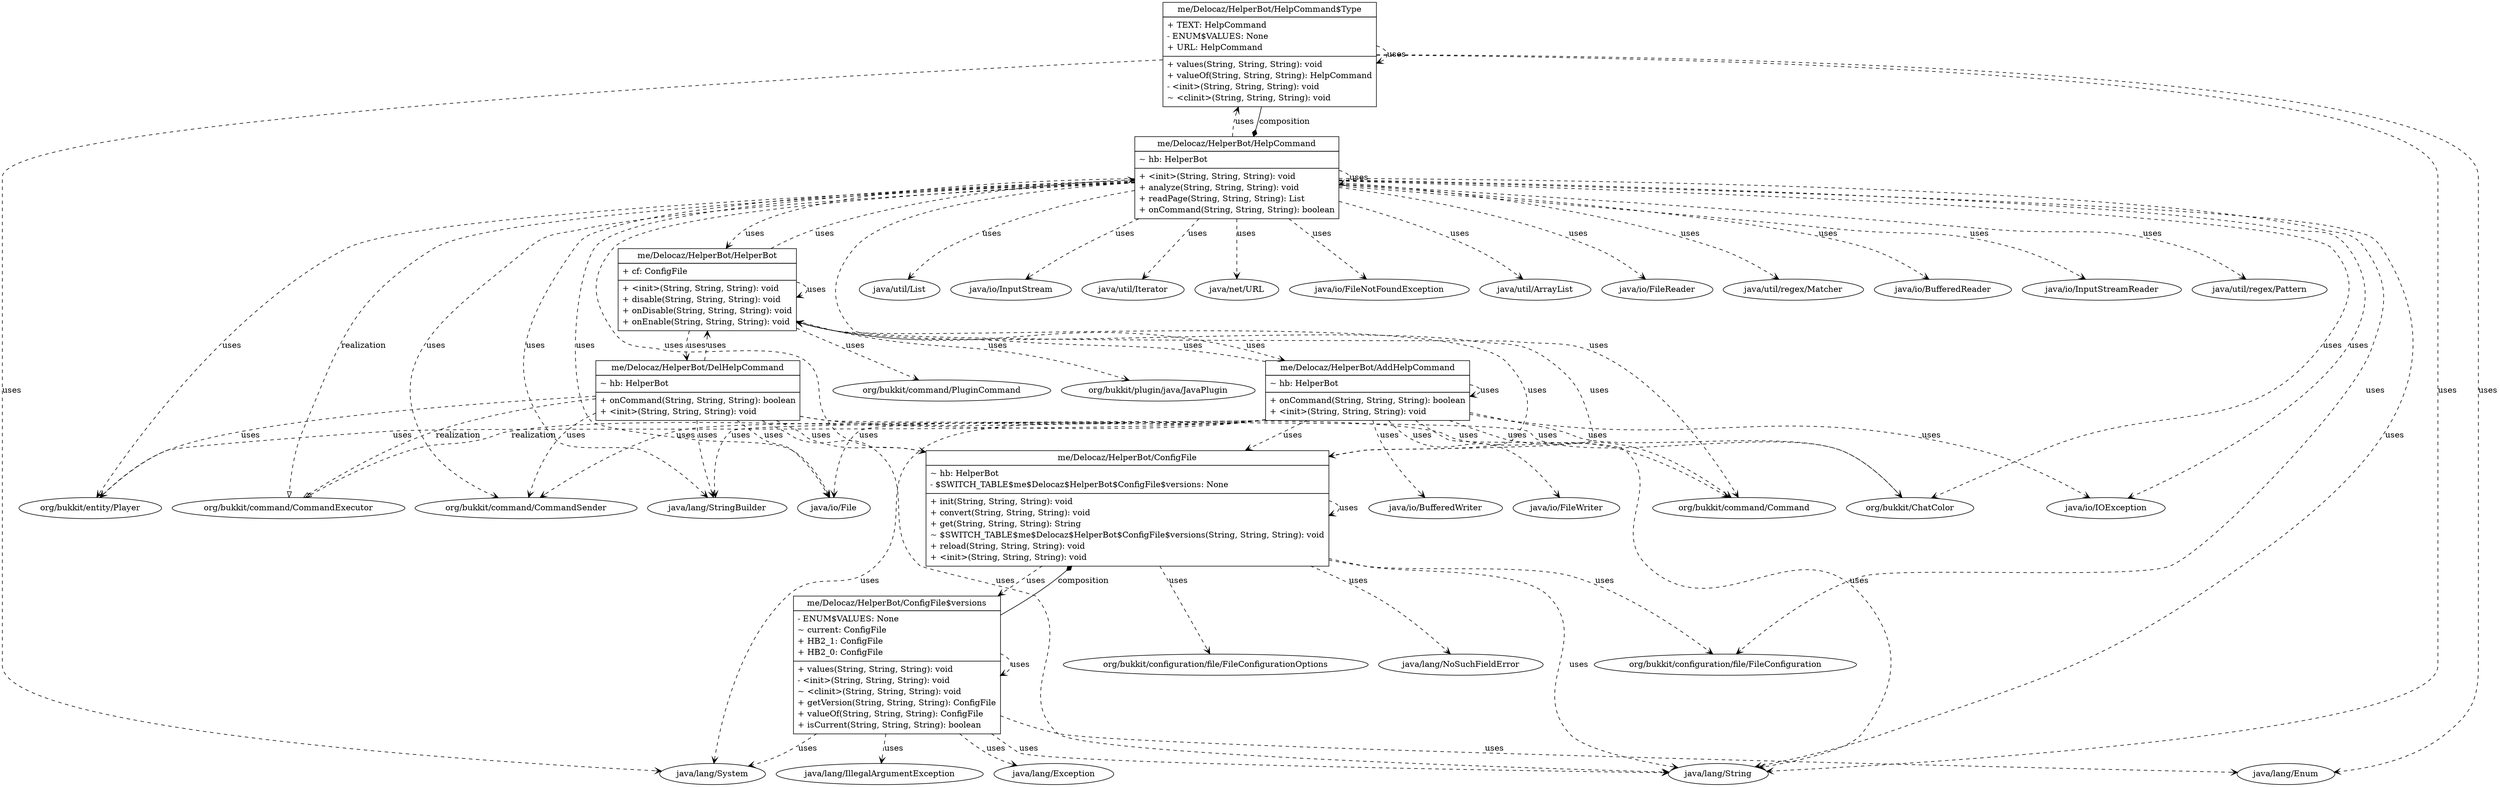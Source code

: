 digraph {
	"me/Delocaz/HelperBot/HelpCommand$Type" [label=<
<table border="0" cellborder="1" cellspacing="0" cellpadding="4">
    <tr><td>me/Delocaz/HelperBot/HelpCommand$Type</td></tr>
    <tr><td><table align="left" border="0" cellborder="0" cellspacing="0"><tr><td align="left">+ TEXT: HelpCommand</td></tr><tr><td align="left">- ENUM$VALUES: None</td></tr><tr><td align="left">+ URL: HelpCommand</td></tr></table></td></tr>
    <tr><td><table align="left" border="0" cellborder="0" cellspacing="0"><tr><td align="left">+ values(String, String, String): void</td></tr><tr><td align="left">+ valueOf(String, String, String): HelpCommand</td></tr><tr><td align="left">- &lt;init&gt;(String, String, String): void</td></tr><tr><td align="left">~ &lt;clinit&gt;(String, String, String): void</td></tr></table></td></tr>
</table>> shape=plain]
	"me/Delocaz/HelperBot/DelHelpCommand" [label=<
<table border="0" cellborder="1" cellspacing="0" cellpadding="4">
    <tr><td>me/Delocaz/HelperBot/DelHelpCommand</td></tr>
    <tr><td><table align="left" border="0" cellborder="0" cellspacing="0"><tr><td align="left">~ hb: HelperBot</td></tr></table></td></tr>
    <tr><td><table align="left" border="0" cellborder="0" cellspacing="0"><tr><td align="left">+ onCommand(String, String, String): boolean</td></tr><tr><td align="left">+ &lt;init&gt;(String, String, String): void</td></tr></table></td></tr>
</table>> shape=plain]
	"me/Delocaz/HelperBot/HelperBot" [label=<
<table border="0" cellborder="1" cellspacing="0" cellpadding="4">
    <tr><td>me/Delocaz/HelperBot/HelperBot</td></tr>
    <tr><td><table align="left" border="0" cellborder="0" cellspacing="0"><tr><td align="left">+ cf: ConfigFile</td></tr></table></td></tr>
    <tr><td><table align="left" border="0" cellborder="0" cellspacing="0"><tr><td align="left">+ &lt;init&gt;(String, String, String): void</td></tr><tr><td align="left">+ disable(String, String, String): void</td></tr><tr><td align="left">+ onDisable(String, String, String): void</td></tr><tr><td align="left">+ onEnable(String, String, String): void</td></tr></table></td></tr>
</table>> shape=plain]
	"me/Delocaz/HelperBot/AddHelpCommand" [label=<
<table border="0" cellborder="1" cellspacing="0" cellpadding="4">
    <tr><td>me/Delocaz/HelperBot/AddHelpCommand</td></tr>
    <tr><td><table align="left" border="0" cellborder="0" cellspacing="0"><tr><td align="left">~ hb: HelperBot</td></tr></table></td></tr>
    <tr><td><table align="left" border="0" cellborder="0" cellspacing="0"><tr><td align="left">+ onCommand(String, String, String): boolean</td></tr><tr><td align="left">+ &lt;init&gt;(String, String, String): void</td></tr></table></td></tr>
</table>> shape=plain]
	"me/Delocaz/HelperBot/ConfigFile$versions" [label=<
<table border="0" cellborder="1" cellspacing="0" cellpadding="4">
    <tr><td>me/Delocaz/HelperBot/ConfigFile$versions</td></tr>
    <tr><td><table align="left" border="0" cellborder="0" cellspacing="0"><tr><td align="left">- ENUM$VALUES: None</td></tr><tr><td align="left">~ current: ConfigFile</td></tr><tr><td align="left">+ HB2_1: ConfigFile</td></tr><tr><td align="left">+ HB2_0: ConfigFile</td></tr></table></td></tr>
    <tr><td><table align="left" border="0" cellborder="0" cellspacing="0"><tr><td align="left">+ values(String, String, String): void</td></tr><tr><td align="left">- &lt;init&gt;(String, String, String): void</td></tr><tr><td align="left">~ &lt;clinit&gt;(String, String, String): void</td></tr><tr><td align="left">+ getVersion(String, String, String): ConfigFile</td></tr><tr><td align="left">+ valueOf(String, String, String): ConfigFile</td></tr><tr><td align="left">+ isCurrent(String, String, String): boolean</td></tr></table></td></tr>
</table>> shape=plain]
	"me/Delocaz/HelperBot/ConfigFile" [label=<
<table border="0" cellborder="1" cellspacing="0" cellpadding="4">
    <tr><td>me/Delocaz/HelperBot/ConfigFile</td></tr>
    <tr><td><table align="left" border="0" cellborder="0" cellspacing="0"><tr><td align="left">~ hb: HelperBot</td></tr><tr><td align="left">- $SWITCH_TABLE$me$Delocaz$HelperBot$ConfigFile$versions: None</td></tr></table></td></tr>
    <tr><td><table align="left" border="0" cellborder="0" cellspacing="0"><tr><td align="left">+ init(String, String, String): void</td></tr><tr><td align="left">+ convert(String, String, String): void</td></tr><tr><td align="left">+ get(String, String, String): String</td></tr><tr><td align="left">~ $SWITCH_TABLE$me$Delocaz$HelperBot$ConfigFile$versions(String, String, String): void</td></tr><tr><td align="left">+ reload(String, String, String): void</td></tr><tr><td align="left">+ &lt;init&gt;(String, String, String): void</td></tr></table></td></tr>
</table>> shape=plain]
	"me/Delocaz/HelperBot/HelpCommand" [label=<
<table border="0" cellborder="1" cellspacing="0" cellpadding="4">
    <tr><td>me/Delocaz/HelperBot/HelpCommand</td></tr>
    <tr><td><table align="left" border="0" cellborder="0" cellspacing="0"><tr><td align="left">~ hb: HelperBot</td></tr></table></td></tr>
    <tr><td><table align="left" border="0" cellborder="0" cellspacing="0"><tr><td align="left">+ &lt;init&gt;(String, String, String): void</td></tr><tr><td align="left">+ analyze(String, String, String): void</td></tr><tr><td align="left">+ readPage(String, String, String): List</td></tr><tr><td align="left">+ onCommand(String, String, String): boolean</td></tr></table></td></tr>
</table>> shape=plain]
	"me/Delocaz/HelperBot/DelHelpCommand" -> "org/bukkit/entity/Player" [label=uses arrowhead=vee style=dashed]
	"me/Delocaz/HelperBot/HelpCommand$Type" -> "java/lang/System" [label=uses arrowhead=vee style=dashed]
	"me/Delocaz/HelperBot/HelpCommand$Type" -> "me/Delocaz/HelperBot/HelpCommand$Type" [label=uses arrowhead=vee style=dashed]
	"me/Delocaz/HelperBot/ConfigFile" -> "org/bukkit/configuration/file/FileConfiguration" [label=uses arrowhead=vee style=dashed]
	"me/Delocaz/HelperBot/HelpCommand" -> "java/util/List" [label=uses arrowhead=vee style=dashed]
	"me/Delocaz/HelperBot/HelperBot" -> "me/Delocaz/HelperBot/DelHelpCommand" [label=uses arrowhead=vee style=dashed]
	"me/Delocaz/HelperBot/AddHelpCommand" -> "java/io/IOException" [label=uses arrowhead=vee style=dashed]
	"me/Delocaz/HelperBot/HelperBot" -> "me/Delocaz/HelperBot/ConfigFile" [label=uses arrowhead=vee style=dashed]
	"me/Delocaz/HelperBot/HelpCommand" -> "java/io/InputStream" [label=uses arrowhead=vee style=dashed]
	"me/Delocaz/HelperBot/AddHelpCommand" -> "java/lang/String" [label=uses arrowhead=vee style=dashed]
	"me/Delocaz/HelperBot/DelHelpCommand" -> "me/Delocaz/HelperBot/ConfigFile" [label=uses arrowhead=vee style=dashed]
	"me/Delocaz/HelperBot/HelpCommand" -> "me/Delocaz/HelperBot/HelpCommand" [label=uses arrowhead=vee style=dashed]
	"me/Delocaz/HelperBot/ConfigFile" -> "me/Delocaz/HelperBot/ConfigFile$versions" [label=uses arrowhead=vee style=dashed]
	"me/Delocaz/HelperBot/AddHelpCommand" -> "me/Delocaz/HelperBot/AddHelpCommand" [label=uses arrowhead=vee style=dashed]
	"me/Delocaz/HelperBot/HelpCommand" -> "java/io/File" [label=uses arrowhead=vee style=dashed]
	"me/Delocaz/HelperBot/ConfigFile" -> "java/lang/String" [label=uses arrowhead=vee style=dashed]
	"me/Delocaz/HelperBot/DelHelpCommand" -> "org/bukkit/command/CommandExecutor" [label=realization arrowhead=onormal style=dashed]
	"me/Delocaz/HelperBot/AddHelpCommand" -> "org/bukkit/command/CommandSender" [label=uses arrowhead=vee style=dashed]
	"me/Delocaz/HelperBot/HelpCommand" -> "org/bukkit/entity/Player" [label=uses arrowhead=vee style=dashed]
	"me/Delocaz/HelperBot/DelHelpCommand" -> "java/lang/StringBuilder" [label=uses arrowhead=vee style=dashed]
	"me/Delocaz/HelperBot/HelpCommand$Type" -> "me/Delocaz/HelperBot/HelpCommand" [label=composition arrowhead=diamond style=solid]
	"me/Delocaz/HelperBot/AddHelpCommand" -> "java/io/FileWriter" [label=uses arrowhead=vee style=dashed]
	"me/Delocaz/HelperBot/HelperBot" -> "org/bukkit/command/PluginCommand" [label=uses arrowhead=vee style=dashed]
	"me/Delocaz/HelperBot/ConfigFile$versions" -> "java/lang/Enum" [label=uses arrowhead=vee style=dashed]
	"me/Delocaz/HelperBot/HelpCommand" -> "me/Delocaz/HelperBot/ConfigFile" [label=uses arrowhead=vee style=dashed]
	"me/Delocaz/HelperBot/HelpCommand" -> "java/util/Iterator" [label=uses arrowhead=vee style=dashed]
	"me/Delocaz/HelperBot/HelperBot" -> "org/bukkit/plugin/java/JavaPlugin" [label=uses arrowhead=vee style=dashed]
	"me/Delocaz/HelperBot/AddHelpCommand" -> "java/lang/System" [label=uses arrowhead=vee style=dashed]
	"me/Delocaz/HelperBot/DelHelpCommand" -> "org/bukkit/ChatColor" [label=uses arrowhead=vee style=dashed]
	"me/Delocaz/HelperBot/AddHelpCommand" -> "org/bukkit/command/Command" [label=uses arrowhead=vee style=dashed]
	"me/Delocaz/HelperBot/ConfigFile" -> "me/Delocaz/HelperBot/HelperBot" [label=uses arrowhead=vee style=dashed]
	"me/Delocaz/HelperBot/HelpCommand" -> "org/bukkit/command/CommandExecutor" [label=realization arrowhead=onormal style=dashed]
	"me/Delocaz/HelperBot/AddHelpCommand" -> "me/Delocaz/HelperBot/HelperBot" [label=uses arrowhead=vee style=dashed]
	"me/Delocaz/HelperBot/AddHelpCommand" -> "java/io/File" [label=uses arrowhead=vee style=dashed]
	"me/Delocaz/HelperBot/HelpCommand" -> "me/Delocaz/HelperBot/HelpCommand$Type" [label=uses arrowhead=vee style=dashed]
	"me/Delocaz/HelperBot/HelpCommand" -> "java/lang/StringBuilder" [label=uses arrowhead=vee style=dashed]
	"me/Delocaz/HelperBot/ConfigFile$versions" -> "me/Delocaz/HelperBot/ConfigFile$versions" [label=uses arrowhead=vee style=dashed]
	"me/Delocaz/HelperBot/ConfigFile$versions" -> "java/lang/String" [label=uses arrowhead=vee style=dashed]
	"me/Delocaz/HelperBot/HelperBot" -> "me/Delocaz/HelperBot/AddHelpCommand" [label=uses arrowhead=vee style=dashed]
	"me/Delocaz/HelperBot/DelHelpCommand" -> "java/lang/String" [label=uses arrowhead=vee style=dashed]
	"me/Delocaz/HelperBot/HelpCommand" -> "org/bukkit/ChatColor" [label=uses arrowhead=vee style=dashed]
	"me/Delocaz/HelperBot/HelpCommand" -> "java/net/URL" [label=uses arrowhead=vee style=dashed]
	"me/Delocaz/HelperBot/AddHelpCommand" -> "java/io/BufferedWriter" [label=uses arrowhead=vee style=dashed]
	"me/Delocaz/HelperBot/HelpCommand" -> "java/io/FileNotFoundException" [label=uses arrowhead=vee style=dashed]
	"me/Delocaz/HelperBot/ConfigFile$versions" -> "java/lang/System" [label=uses arrowhead=vee style=dashed]
	"me/Delocaz/HelperBot/AddHelpCommand" -> "org/bukkit/entity/Player" [label=uses arrowhead=vee style=dashed]
	"me/Delocaz/HelperBot/DelHelpCommand" -> "org/bukkit/command/CommandSender" [label=uses arrowhead=vee style=dashed]
	"me/Delocaz/HelperBot/HelpCommand" -> "org/bukkit/configuration/file/FileConfiguration" [label=uses arrowhead=vee style=dashed]
	"me/Delocaz/HelperBot/HelpCommand" -> "java/util/ArrayList" [label=uses arrowhead=vee style=dashed]
	"me/Delocaz/HelperBot/HelpCommand" -> "java/io/IOException" [label=uses arrowhead=vee style=dashed]
	"me/Delocaz/HelperBot/ConfigFile$versions" -> "java/lang/IllegalArgumentException" [label=uses arrowhead=vee style=dashed]
	"me/Delocaz/HelperBot/HelpCommand$Type" -> "java/lang/Enum" [label=uses arrowhead=vee style=dashed]
	"me/Delocaz/HelperBot/ConfigFile" -> "me/Delocaz/HelperBot/ConfigFile" [label=uses arrowhead=vee style=dashed]
	"me/Delocaz/HelperBot/ConfigFile$versions" -> "java/lang/Exception" [label=uses arrowhead=vee style=dashed]
	"me/Delocaz/HelperBot/HelpCommand" -> "java/lang/String" [label=uses arrowhead=vee style=dashed]
	"me/Delocaz/HelperBot/AddHelpCommand" -> "me/Delocaz/HelperBot/ConfigFile" [label=uses arrowhead=vee style=dashed]
	"me/Delocaz/HelperBot/DelHelpCommand" -> "me/Delocaz/HelperBot/HelperBot" [label=uses arrowhead=vee style=dashed]
	"me/Delocaz/HelperBot/HelperBot" -> "me/Delocaz/HelperBot/HelperBot" [label=uses arrowhead=vee style=dashed]
	"me/Delocaz/HelperBot/AddHelpCommand" -> "org/bukkit/command/CommandExecutor" [label=realization arrowhead=onormal style=dashed]
	"me/Delocaz/HelperBot/HelpCommand" -> "java/io/FileReader" [label=uses arrowhead=vee style=dashed]
	"me/Delocaz/HelperBot/HelpCommand" -> "java/util/regex/Matcher" [label=uses arrowhead=vee style=dashed]
	"me/Delocaz/HelperBot/DelHelpCommand" -> "org/bukkit/command/Command" [label=uses arrowhead=vee style=dashed]
	"me/Delocaz/HelperBot/DelHelpCommand" -> "java/io/File" [label=uses arrowhead=vee style=dashed]
	"me/Delocaz/HelperBot/AddHelpCommand" -> "java/lang/StringBuilder" [label=uses arrowhead=vee style=dashed]
	"me/Delocaz/HelperBot/HelpCommand" -> "org/bukkit/command/CommandSender" [label=uses arrowhead=vee style=dashed]
	"me/Delocaz/HelperBot/HelpCommand" -> "java/io/BufferedReader" [label=uses arrowhead=vee style=dashed]
	"me/Delocaz/HelperBot/HelpCommand$Type" -> "java/lang/String" [label=uses arrowhead=vee style=dashed]
	"me/Delocaz/HelperBot/ConfigFile" -> "java/lang/NoSuchFieldError" [label=uses arrowhead=vee style=dashed]
	"me/Delocaz/HelperBot/ConfigFile" -> "org/bukkit/configuration/file/FileConfigurationOptions" [label=uses arrowhead=vee style=dashed]
	"me/Delocaz/HelperBot/HelpCommand" -> "java/io/InputStreamReader" [label=uses arrowhead=vee style=dashed]
	"me/Delocaz/HelperBot/HelpCommand" -> "java/util/regex/Pattern" [label=uses arrowhead=vee style=dashed]
	"me/Delocaz/HelperBot/HelpCommand" -> "me/Delocaz/HelperBot/HelperBot" [label=uses arrowhead=vee style=dashed]
	"me/Delocaz/HelperBot/HelperBot" -> "me/Delocaz/HelperBot/HelpCommand" [label=uses arrowhead=vee style=dashed]
	"me/Delocaz/HelperBot/HelpCommand" -> "org/bukkit/command/Command" [label=uses arrowhead=vee style=dashed]
	"me/Delocaz/HelperBot/AddHelpCommand" -> "org/bukkit/ChatColor" [label=uses arrowhead=vee style=dashed]
	"me/Delocaz/HelperBot/ConfigFile$versions" -> "me/Delocaz/HelperBot/ConfigFile" [label=composition arrowhead=diamond style=solid]
}
